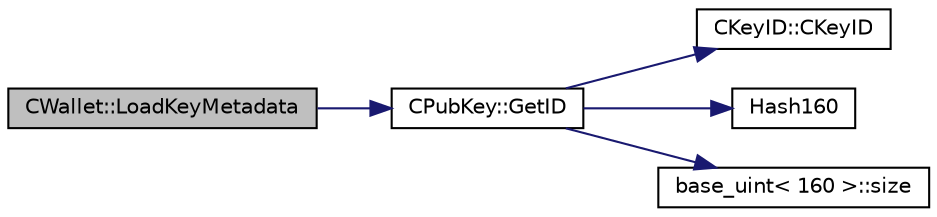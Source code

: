 digraph "CWallet::LoadKeyMetadata"
{
  edge [fontname="Helvetica",fontsize="10",labelfontname="Helvetica",labelfontsize="10"];
  node [fontname="Helvetica",fontsize="10",shape=record];
  rankdir="LR";
  Node2362 [label="CWallet::LoadKeyMetadata",height=0.2,width=0.4,color="black", fillcolor="grey75", style="filled", fontcolor="black"];
  Node2362 -> Node2363 [color="midnightblue",fontsize="10",style="solid",fontname="Helvetica"];
  Node2363 [label="CPubKey::GetID",height=0.2,width=0.4,color="black", fillcolor="white", style="filled",URL="$da/d4e/class_c_pub_key.html#a2675f7e6f72eff68e7a5227289feb021"];
  Node2363 -> Node2364 [color="midnightblue",fontsize="10",style="solid",fontname="Helvetica"];
  Node2364 [label="CKeyID::CKeyID",height=0.2,width=0.4,color="black", fillcolor="white", style="filled",URL="$dd/d88/class_c_key_i_d.html#a01dbd3c37820a2ffe89d106c6a7cf53d"];
  Node2363 -> Node2365 [color="midnightblue",fontsize="10",style="solid",fontname="Helvetica"];
  Node2365 [label="Hash160",height=0.2,width=0.4,color="black", fillcolor="white", style="filled",URL="$db/dfb/hash_8h.html#a4490f70ddae16e9e48460a0416a48a6b"];
  Node2363 -> Node2366 [color="midnightblue",fontsize="10",style="solid",fontname="Helvetica"];
  Node2366 [label="base_uint\< 160 \>::size",height=0.2,width=0.4,color="black", fillcolor="white", style="filled",URL="$da/df7/classbase__uint.html#a1f49b034e686269601ea89b0319b8004"];
}
